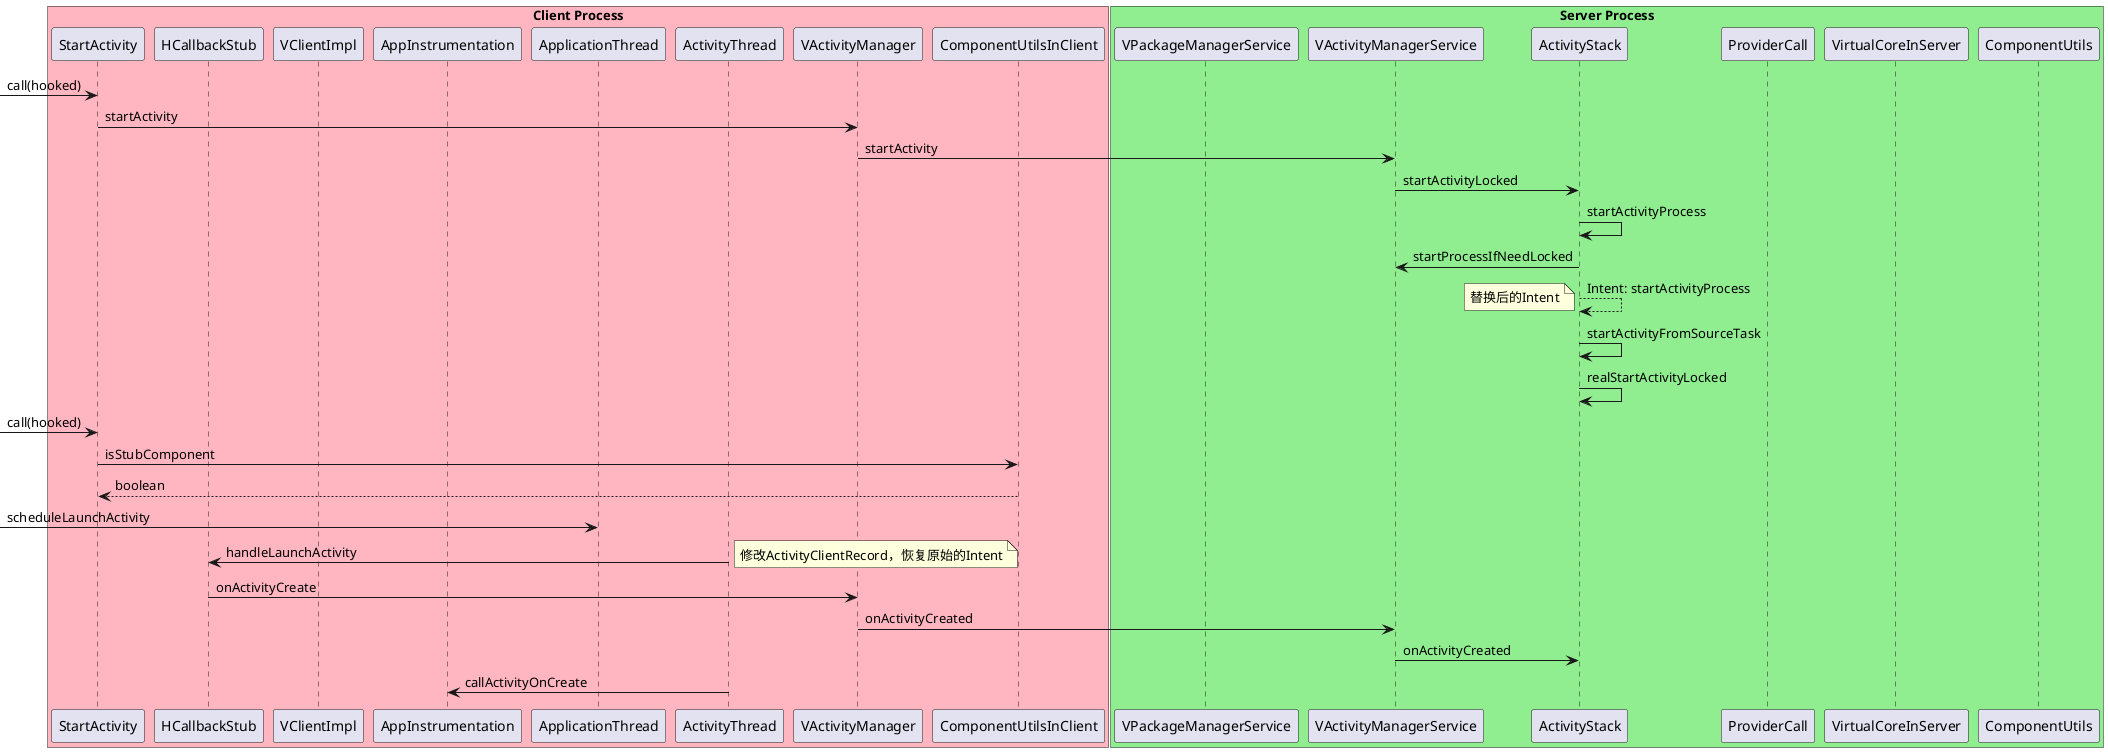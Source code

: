 @startuml
box "Client Process" #LightPink
participant StartActivity
participant HCallbackStub
participant VClientImpl
participant AppInstrumentation
participant ApplicationThread
participant ActivityThread
participant VActivityManager
participant ComponentUtilsInClient
end box

box "Server Process" #LightGreen
participant VPackageManagerService
participant VActivityManagerService
participant ActivityStack
participant ProviderCall
participant VirtualCoreInServer
participant ComponentUtils
end box

-> StartActivity: call(hooked)
StartActivity -> VActivityManager: startActivity
VActivityManager -> VActivityManagerService : startActivity
VActivityManagerService -> ActivityStack: startActivityLocked
ActivityStack -> ActivityStack: startActivityProcess
ActivityStack -> VActivityManagerService: startProcessIfNeedLocked
ActivityStack --> ActivityStack: Intent: startActivityProcess
note left
替换后的Intent
end note
ActivityStack -> ActivityStack: startActivityFromSourceTask
ActivityStack -> ActivityStack: realStartActivityLocked

-> StartActivity: call(hooked)
StartActivity -> ComponentUtilsInClient: isStubComponent
ComponentUtilsInClient --> StartActivity : boolean

-> ApplicationThread: scheduleLaunchActivity
ActivityThread -> HCallbackStub: handleLaunchActivity
note right
修改ActivityClientRecord，恢复原始的Intent
end note
HCallbackStub -> VActivityManager: onActivityCreate
VActivityManager -> VActivityManagerService: onActivityCreated
VActivityManagerService -> ActivityStack: onActivityCreated
ActivityThread -> AppInstrumentation: callActivityOnCreate
@enduml